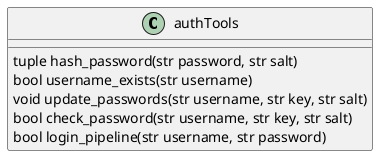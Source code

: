 @startuml classes
set namespaceSeparator none
class authTools {
    tuple hash_password(str password, str salt)
    bool username_exists(str username)
    void update_passwords(str username, str key, str salt)
    bool check_password(str username, str key, str salt)
    bool login_pipeline(str username, str password) 
}
@enduml
